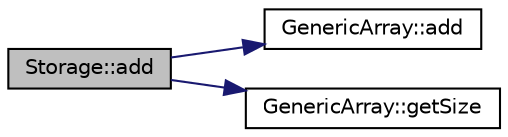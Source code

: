 digraph "Storage::add"
{
 // INTERACTIVE_SVG=YES
 // LATEX_PDF_SIZE
  edge [fontname="Helvetica",fontsize="10",labelfontname="Helvetica",labelfontsize="10"];
  node [fontname="Helvetica",fontsize="10",shape=record];
  rankdir="LR";
  Node1 [label="Storage::add",height=0.2,width=0.4,color="black", fillcolor="grey75", style="filled", fontcolor="black",tooltip="Adds an Item to the Storage."];
  Node1 -> Node2 [color="midnightblue",fontsize="10",style="solid"];
  Node2 [label="GenericArray::add",height=0.2,width=0.4,color="black", fillcolor="white", style="filled",URL="$class_generic_array.html#a6ba41303a7269590b84ec818b7be2b1f",tooltip="Adding an Element to the Array."];
  Node1 -> Node3 [color="midnightblue",fontsize="10",style="solid"];
  Node3 [label="GenericArray::getSize",height=0.2,width=0.4,color="black", fillcolor="white", style="filled",URL="$class_generic_array.html#a5dbfcd8d8b33fe3806650d7aa3e1ca88",tooltip="Get Size of the Array."];
}
